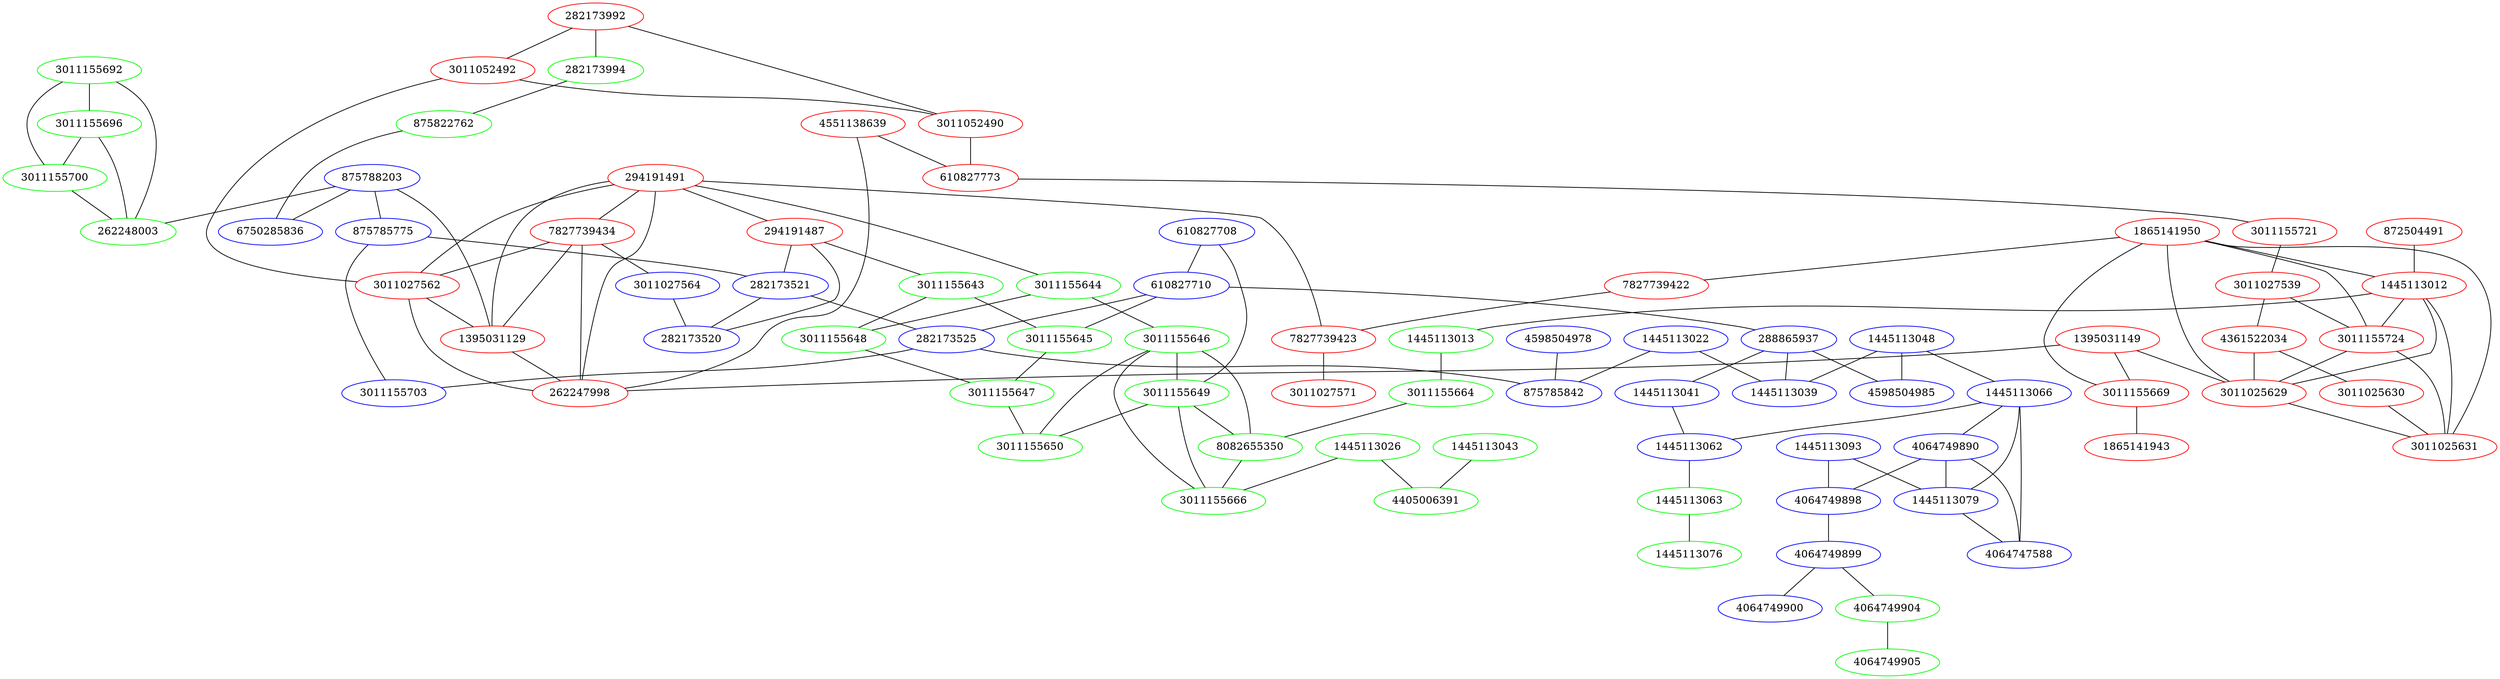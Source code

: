 
strict graph  {
3011155692 [color=green];
3011155696 [color=green];
3011155700 [color=green];
4598504978 [color=blue];
282173992 [color=red];
282173994 [color=green];
875788203 [color=blue];
875822762 [color=green];
6750285836 [color=blue];
294191491 [color=red];
294191487 [color=red];
1865141950 [color=red];
7827739422 [color=red];
7827739423 [color=red];
3011155644 [color=green];
3011155646 [color=green];
610827708 [color=blue];
610827710 [color=blue];
3011155649 [color=green];
7827739434 [color=red];
3011052492 [color=red];
3011027562 [color=red];
872504491 [color=red];
1445113012 [color=red];
1445113013 [color=green];
3011155664 [color=green];
875785775 [color=blue];
282173521 [color=blue];
1445113026 [color=green];
282173525 [color=blue];
3011155703 [color=blue];
262248003 [color=green];
3011027564 [color=blue];
3011027571 [color=red];
3011052490 [color=red];
4551138639 [color=red];
1395031129 [color=red];
3011155643 [color=green];
3011155648 [color=green];
3011155645 [color=green];
3011155647 [color=green];
3011155650 [color=green];
1395031149 [color=red];
3011155669 [color=red];
610827773 [color=red];
3011155721 [color=red];
3011027539 [color=red];
262247998 [color=red];
1445113022 [color=blue];
1865141943 [color=red];
282173520 [color=blue];
8082655350 [color=green];
288865937 [color=blue];
1445113048 [color=blue];
1445113066 [color=blue];
1445113093 [color=blue];
4064749890 [color=blue];
4064749898 [color=blue];
4598504985 [color=blue];
875785842 [color=blue];
1445113043 [color=green];
3011155666 [color=green];
4405006391 [color=green];
1445113039 [color=blue];
4361522034 [color=red];
3011155724 [color=red];
3011025629 [color=red];
1445113041 [color=blue];
1445113062 [color=blue];
1445113063 [color=green];
1445113079 [color=blue];
1445113076 [color=green];
4064749899 [color=blue];
4064749900 [color=blue];
4064749904 [color=green];
4064747588 [color=blue];
4064749905 [color=green];
3011025630 [color=red];
3011025631 [color=red];
3011155692 -- 3011155696  [distance=41];
3011155692 -- 262248003  [distance=689];
3011155692 -- 3011155700  [distance=108];
3011155696 -- 3011155700  [distance=67];
3011155696 -- 262248003  [distance=729];
3011155700 -- 262248003  [distance=762];
4598504978 -- 875785842  [distance=189];
282173992 -- 282173994  [distance=50];
282173992 -- 3011052492  [distance=137];
282173992 -- 3011052490  [distance=39];
282173994 -- 875822762  [distance=434];
875788203 -- 6750285836  [distance=63];
875788203 -- 1395031129  [distance=60];
875788203 -- 262248003  [distance=54];
875788203 -- 875785775  [distance=203];
875822762 -- 6750285836  [distance=17];
294191491 -- 7827739423  [distance=75];
294191491 -- 294191487  [distance=109];
294191491 -- 3011155644  [distance=70];
294191491 -- 262247998  [distance=252];
294191491 -- 7827739434  [distance=203];
294191491 -- 3011027562  [distance=323];
294191491 -- 1395031129  [distance=312];
294191487 -- 282173520  [distance=47];
294191487 -- 3011155643  [distance=69];
294191487 -- 282173521  [distance=43];
1865141950 -- 7827739422  [distance=60];
1865141950 -- 3011155669  [distance=70];
1865141950 -- 3011025629  [distance=465];
1865141950 -- 3011025631  [distance=492];
1865141950 -- 3011155724  [distance=817];
1865141950 -- 1445113012  [distance=215];
7827739422 -- 7827739423  [distance=0];
7827739423 -- 3011027571  [distance=85];
3011155644 -- 3011155646  [distance=71];
3011155644 -- 3011155648  [distance=96];
3011155646 -- 3011155650  [distance=67];
3011155646 -- 3011155649  [distance=112];
3011155646 -- 3011155666  [distance=65];
3011155646 -- 8082655350  [distance=94];
610827708 -- 3011155649  [distance=0];
610827708 -- 610827710  [distance=67];
610827710 -- 3011155645  [distance=32];
610827710 -- 288865937  [distance=145];
610827710 -- 282173525  [distance=111];
3011155649 -- 3011155650  [distance=166];
3011155649 -- 3011155666  [distance=103];
3011155649 -- 8082655350  [distance=132];
7827739434 -- 3011027564  [distance=0];
7827739434 -- 3011027562  [distance=112];
7827739434 -- 1395031129  [distance=101];
7827739434 -- 262247998  [distance=277];
3011052492 -- 3011052490  [distance=95];
3011052492 -- 3011027562  [distance=0];
3011027562 -- 1395031129  [distance=107];
3011027562 -- 262247998  [distance=283];
872504491 -- 1445113012  [distance=64];
1445113012 -- 1445113013  [distance=33];
1445113012 -- 3011025629  [distance=581];
1445113012 -- 3011025631  [distance=707];
1445113012 -- 3011155724  [distance=879];
1445113013 -- 3011155664  [distance=110];
3011155664 -- 8082655350  [distance=7];
875785775 -- 282173521  [distance=124];
875785775 -- 3011155703  [distance=408];
282173521 -- 282173525  [distance=194];
282173521 -- 282173520  [distance=61];
1445113026 -- 3011155666  [distance=36];
1445113026 -- 4405006391  [distance=36];
282173525 -- 875785842  [distance=101];
282173525 -- 3011155703  [distance=90];
3011027564 -- 282173520  [distance=47];
3011052490 -- 610827773  [distance=117];
4551138639 -- 610827773  [distance=1296];
4551138639 -- 262247998  [distance=65];
1395031129 -- 262247998  [distance=272];
3011155643 -- 3011155645  [distance=90];
3011155643 -- 3011155648  [distance=344];
3011155648 -- 3011155647  [distance=143];
3011155645 -- 3011155647  [distance=24];
3011155647 -- 3011155650  [distance=43];
1395031149 -- 3011155669  [distance=123];
1395031149 -- 3011025629  [distance=59];
1395031149 -- 262247998  [distance=40];
3011155669 -- 1865141943  [distance=46];
610827773 -- 3011155721  [distance=1304];
3011155721 -- 3011027539  [distance=452];
3011027539 -- 4361522034  [distance=213];
3011027539 -- 3011155724  [distance=39];
1445113022 -- 875785842  [distance=42];
1445113022 -- 1445113039  [distance=71];
8082655350 -- 3011155666  [distance=85];
288865937 -- 4598504985  [distance=30];
288865937 -- 1445113039  [distance=94];
288865937 -- 1445113041  [distance=114];
1445113048 -- 4598504985  [distance=30];
1445113048 -- 1445113066  [distance=53];
1445113048 -- 1445113039  [distance=154];
1445113066 -- 1445113062  [distance=139];
1445113066 -- 4064749890  [distance=122];
1445113066 -- 1445113079  [distance=144];
1445113066 -- 4064747588  [distance=122];
1445113093 -- 4064749898  [distance=82];
1445113093 -- 1445113079  [distance=190];
4064749890 -- 4064749898  [distance=44];
4064749890 -- 4064747588  [distance=0];
4064749890 -- 1445113079  [distance=64];
4064749898 -- 4064749899  [distance=49];
1445113043 -- 4405006391  [distance=39];
4361522034 -- 3011025629  [distance=46];
4361522034 -- 3011025630  [distance=65];
3011155724 -- 3011025631  [distance=424];
3011155724 -- 3011025629  [distance=298];
3011025629 -- 3011025631  [distance=321];
1445113041 -- 1445113062  [distance=103];
1445113062 -- 1445113063  [distance=24];
1445113063 -- 1445113076  [distance=56];
1445113079 -- 4064747588  [distance=64];
4064749899 -- 4064749900  [distance=42];
4064749899 -- 4064749904  [distance=0];
4064749904 -- 4064749905  [distance=1];
3011025630 -- 3011025631  [distance=107];
}

